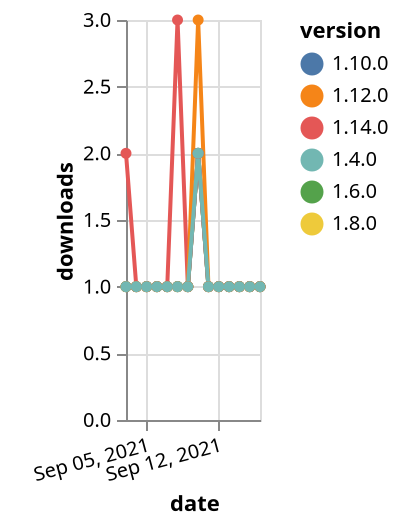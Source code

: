 {"$schema": "https://vega.github.io/schema/vega-lite/v5.json", "description": "A simple bar chart with embedded data.", "data": {"values": [{"date": "2021-09-03", "total": 193, "delta": 1, "version": "1.6.0"}, {"date": "2021-09-04", "total": 194, "delta": 1, "version": "1.6.0"}, {"date": "2021-09-05", "total": 195, "delta": 1, "version": "1.6.0"}, {"date": "2021-09-06", "total": 196, "delta": 1, "version": "1.6.0"}, {"date": "2021-09-07", "total": 197, "delta": 1, "version": "1.6.0"}, {"date": "2021-09-08", "total": 198, "delta": 1, "version": "1.6.0"}, {"date": "2021-09-09", "total": 199, "delta": 1, "version": "1.6.0"}, {"date": "2021-09-10", "total": 201, "delta": 2, "version": "1.6.0"}, {"date": "2021-09-11", "total": 202, "delta": 1, "version": "1.6.0"}, {"date": "2021-09-12", "total": 203, "delta": 1, "version": "1.6.0"}, {"date": "2021-09-13", "total": 204, "delta": 1, "version": "1.6.0"}, {"date": "2021-09-14", "total": 205, "delta": 1, "version": "1.6.0"}, {"date": "2021-09-15", "total": 206, "delta": 1, "version": "1.6.0"}, {"date": "2021-09-16", "total": 207, "delta": 1, "version": "1.6.0"}, {"date": "2021-09-03", "total": 185, "delta": 1, "version": "1.8.0"}, {"date": "2021-09-04", "total": 186, "delta": 1, "version": "1.8.0"}, {"date": "2021-09-05", "total": 187, "delta": 1, "version": "1.8.0"}, {"date": "2021-09-06", "total": 188, "delta": 1, "version": "1.8.0"}, {"date": "2021-09-07", "total": 189, "delta": 1, "version": "1.8.0"}, {"date": "2021-09-08", "total": 190, "delta": 1, "version": "1.8.0"}, {"date": "2021-09-09", "total": 191, "delta": 1, "version": "1.8.0"}, {"date": "2021-09-10", "total": 193, "delta": 2, "version": "1.8.0"}, {"date": "2021-09-11", "total": 194, "delta": 1, "version": "1.8.0"}, {"date": "2021-09-12", "total": 195, "delta": 1, "version": "1.8.0"}, {"date": "2021-09-13", "total": 196, "delta": 1, "version": "1.8.0"}, {"date": "2021-09-14", "total": 197, "delta": 1, "version": "1.8.0"}, {"date": "2021-09-15", "total": 198, "delta": 1, "version": "1.8.0"}, {"date": "2021-09-16", "total": 199, "delta": 1, "version": "1.8.0"}, {"date": "2021-09-03", "total": 156, "delta": 1, "version": "1.10.0"}, {"date": "2021-09-04", "total": 157, "delta": 1, "version": "1.10.0"}, {"date": "2021-09-05", "total": 158, "delta": 1, "version": "1.10.0"}, {"date": "2021-09-06", "total": 159, "delta": 1, "version": "1.10.0"}, {"date": "2021-09-07", "total": 160, "delta": 1, "version": "1.10.0"}, {"date": "2021-09-08", "total": 161, "delta": 1, "version": "1.10.0"}, {"date": "2021-09-09", "total": 162, "delta": 1, "version": "1.10.0"}, {"date": "2021-09-10", "total": 164, "delta": 2, "version": "1.10.0"}, {"date": "2021-09-11", "total": 165, "delta": 1, "version": "1.10.0"}, {"date": "2021-09-12", "total": 166, "delta": 1, "version": "1.10.0"}, {"date": "2021-09-13", "total": 167, "delta": 1, "version": "1.10.0"}, {"date": "2021-09-14", "total": 168, "delta": 1, "version": "1.10.0"}, {"date": "2021-09-15", "total": 169, "delta": 1, "version": "1.10.0"}, {"date": "2021-09-16", "total": 170, "delta": 1, "version": "1.10.0"}, {"date": "2021-09-03", "total": 118, "delta": 2, "version": "1.14.0"}, {"date": "2021-09-04", "total": 119, "delta": 1, "version": "1.14.0"}, {"date": "2021-09-05", "total": 120, "delta": 1, "version": "1.14.0"}, {"date": "2021-09-06", "total": 121, "delta": 1, "version": "1.14.0"}, {"date": "2021-09-07", "total": 122, "delta": 1, "version": "1.14.0"}, {"date": "2021-09-08", "total": 125, "delta": 3, "version": "1.14.0"}, {"date": "2021-09-09", "total": 126, "delta": 1, "version": "1.14.0"}, {"date": "2021-09-10", "total": 128, "delta": 2, "version": "1.14.0"}, {"date": "2021-09-11", "total": 129, "delta": 1, "version": "1.14.0"}, {"date": "2021-09-12", "total": 130, "delta": 1, "version": "1.14.0"}, {"date": "2021-09-13", "total": 131, "delta": 1, "version": "1.14.0"}, {"date": "2021-09-14", "total": 132, "delta": 1, "version": "1.14.0"}, {"date": "2021-09-15", "total": 133, "delta": 1, "version": "1.14.0"}, {"date": "2021-09-16", "total": 134, "delta": 1, "version": "1.14.0"}, {"date": "2021-09-03", "total": 185, "delta": 1, "version": "1.12.0"}, {"date": "2021-09-04", "total": 186, "delta": 1, "version": "1.12.0"}, {"date": "2021-09-05", "total": 187, "delta": 1, "version": "1.12.0"}, {"date": "2021-09-06", "total": 188, "delta": 1, "version": "1.12.0"}, {"date": "2021-09-07", "total": 189, "delta": 1, "version": "1.12.0"}, {"date": "2021-09-08", "total": 190, "delta": 1, "version": "1.12.0"}, {"date": "2021-09-09", "total": 191, "delta": 1, "version": "1.12.0"}, {"date": "2021-09-10", "total": 194, "delta": 3, "version": "1.12.0"}, {"date": "2021-09-11", "total": 195, "delta": 1, "version": "1.12.0"}, {"date": "2021-09-12", "total": 196, "delta": 1, "version": "1.12.0"}, {"date": "2021-09-13", "total": 197, "delta": 1, "version": "1.12.0"}, {"date": "2021-09-14", "total": 198, "delta": 1, "version": "1.12.0"}, {"date": "2021-09-15", "total": 199, "delta": 1, "version": "1.12.0"}, {"date": "2021-09-16", "total": 200, "delta": 1, "version": "1.12.0"}, {"date": "2021-09-03", "total": 242, "delta": 1, "version": "1.4.0"}, {"date": "2021-09-04", "total": 243, "delta": 1, "version": "1.4.0"}, {"date": "2021-09-05", "total": 244, "delta": 1, "version": "1.4.0"}, {"date": "2021-09-06", "total": 245, "delta": 1, "version": "1.4.0"}, {"date": "2021-09-07", "total": 246, "delta": 1, "version": "1.4.0"}, {"date": "2021-09-08", "total": 247, "delta": 1, "version": "1.4.0"}, {"date": "2021-09-09", "total": 248, "delta": 1, "version": "1.4.0"}, {"date": "2021-09-10", "total": 250, "delta": 2, "version": "1.4.0"}, {"date": "2021-09-11", "total": 251, "delta": 1, "version": "1.4.0"}, {"date": "2021-09-12", "total": 252, "delta": 1, "version": "1.4.0"}, {"date": "2021-09-13", "total": 253, "delta": 1, "version": "1.4.0"}, {"date": "2021-09-14", "total": 254, "delta": 1, "version": "1.4.0"}, {"date": "2021-09-15", "total": 255, "delta": 1, "version": "1.4.0"}, {"date": "2021-09-16", "total": 256, "delta": 1, "version": "1.4.0"}]}, "width": "container", "mark": {"type": "line", "point": {"filled": true}}, "encoding": {"x": {"field": "date", "type": "temporal", "timeUnit": "yearmonthdate", "title": "date", "axis": {"labelAngle": -15}}, "y": {"field": "delta", "type": "quantitative", "title": "downloads"}, "color": {"field": "version", "type": "nominal"}, "tooltip": {"field": "delta"}}}